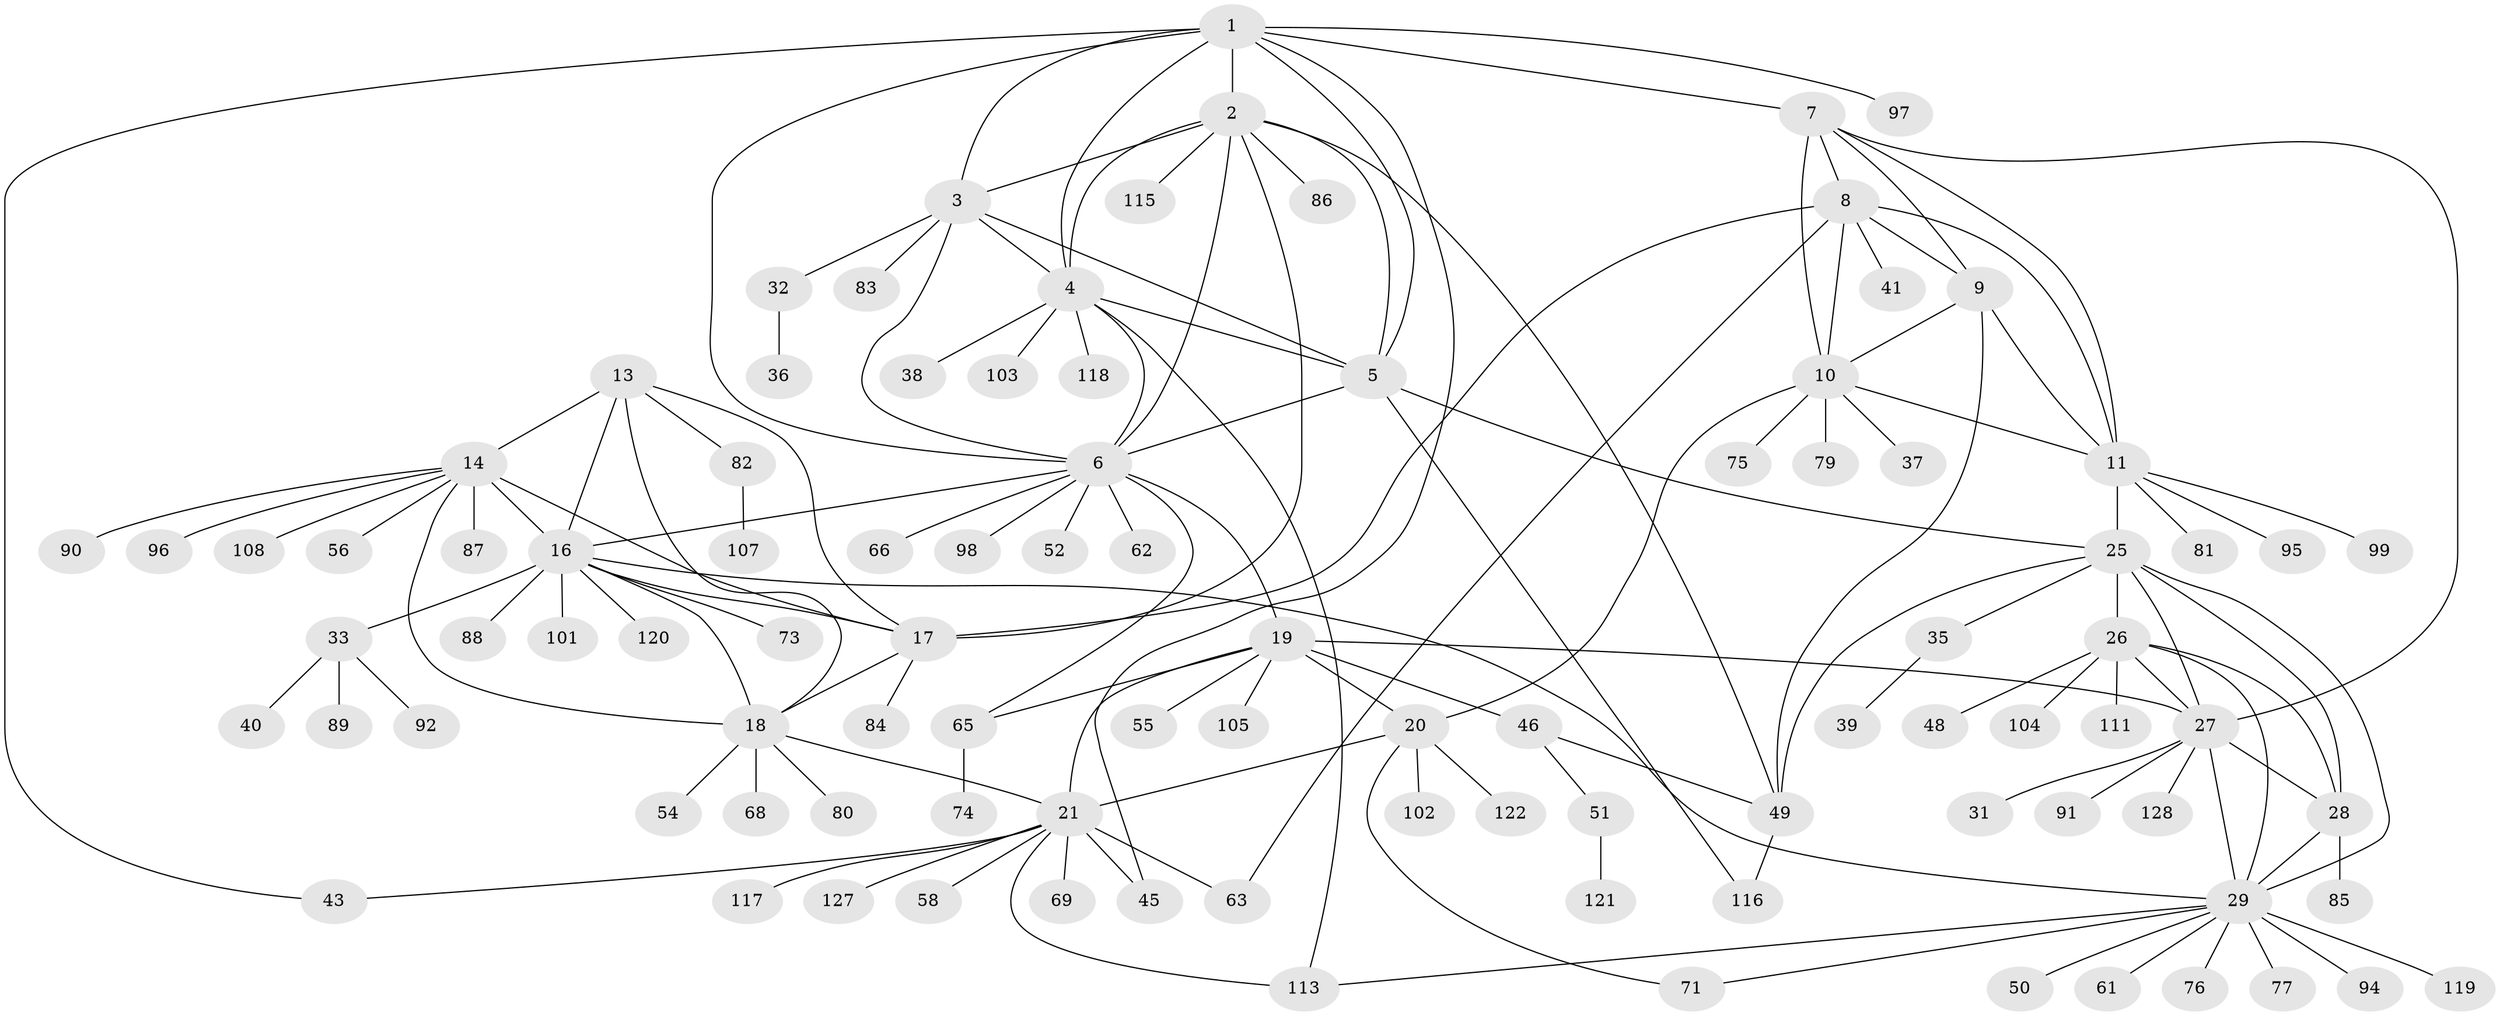 // original degree distribution, {10: 0.0390625, 9: 0.0546875, 8: 0.0546875, 13: 0.0078125, 7: 0.0234375, 6: 0.0390625, 12: 0.0078125, 15: 0.0078125, 1: 0.6015625, 2: 0.09375, 5: 0.015625, 3: 0.0546875}
// Generated by graph-tools (version 1.1) at 2025/11/02/27/25 16:11:29]
// undirected, 98 vertices, 145 edges
graph export_dot {
graph [start="1"]
  node [color=gray90,style=filled];
  1 [super="+72"];
  2 [super="+64"];
  3 [super="+112"];
  4 [super="+93"];
  5 [super="+125"];
  6 [super="+34"];
  7 [super="+106"];
  8 [super="+123"];
  9 [super="+59"];
  10 [super="+12"];
  11 [super="+67"];
  13 [super="+78"];
  14 [super="+15"];
  16 [super="+42"];
  17 [super="+110"];
  18 [super="+124"];
  19 [super="+23"];
  20 [super="+22"];
  21 [super="+24"];
  25 [super="+30"];
  26 [super="+60"];
  27;
  28;
  29 [super="+44"];
  31;
  32;
  33 [super="+47"];
  35;
  36;
  37 [super="+126"];
  38;
  39;
  40;
  41;
  43 [super="+57"];
  45 [super="+53"];
  46;
  48;
  49 [super="+70"];
  50;
  51;
  52;
  54;
  55;
  56;
  58;
  61;
  62;
  63;
  65;
  66;
  68;
  69;
  71 [super="+100"];
  73;
  74;
  75;
  76;
  77;
  79;
  80;
  81;
  82;
  83;
  84;
  85;
  86;
  87;
  88;
  89;
  90;
  91;
  92;
  94;
  95;
  96;
  97 [super="+109"];
  98;
  99;
  101;
  102;
  103;
  104;
  105;
  107;
  108;
  111;
  113 [super="+114"];
  115;
  116;
  117;
  118;
  119;
  120;
  121;
  122;
  127;
  128;
  1 -- 2;
  1 -- 3;
  1 -- 4;
  1 -- 5;
  1 -- 6;
  1 -- 7;
  1 -- 43;
  1 -- 45;
  1 -- 97;
  2 -- 3;
  2 -- 4;
  2 -- 5;
  2 -- 6;
  2 -- 17;
  2 -- 86;
  2 -- 115;
  2 -- 49;
  3 -- 4;
  3 -- 5;
  3 -- 6;
  3 -- 32;
  3 -- 83;
  4 -- 5;
  4 -- 6;
  4 -- 38;
  4 -- 103;
  4 -- 118;
  4 -- 113;
  5 -- 6;
  5 -- 116;
  5 -- 25;
  6 -- 19;
  6 -- 52;
  6 -- 62;
  6 -- 65;
  6 -- 66;
  6 -- 98;
  6 -- 16;
  7 -- 8;
  7 -- 9;
  7 -- 10 [weight=2];
  7 -- 11;
  7 -- 27;
  8 -- 9;
  8 -- 10 [weight=2];
  8 -- 11;
  8 -- 17;
  8 -- 41;
  8 -- 63;
  9 -- 10 [weight=2];
  9 -- 11;
  9 -- 49;
  10 -- 11 [weight=2];
  10 -- 79;
  10 -- 75;
  10 -- 20;
  10 -- 37;
  11 -- 95;
  11 -- 99;
  11 -- 81;
  11 -- 25;
  13 -- 14 [weight=2];
  13 -- 16;
  13 -- 17;
  13 -- 18;
  13 -- 82;
  14 -- 16 [weight=2];
  14 -- 17 [weight=2];
  14 -- 18 [weight=2];
  14 -- 56;
  14 -- 96;
  14 -- 108;
  14 -- 87;
  14 -- 90;
  16 -- 17;
  16 -- 18;
  16 -- 29;
  16 -- 33;
  16 -- 73;
  16 -- 88;
  16 -- 101;
  16 -- 120;
  17 -- 18;
  17 -- 84;
  18 -- 54;
  18 -- 68;
  18 -- 80;
  18 -- 21;
  19 -- 20 [weight=4];
  19 -- 21 [weight=4];
  19 -- 65;
  19 -- 105;
  19 -- 46;
  19 -- 55;
  19 -- 27;
  20 -- 21 [weight=4];
  20 -- 71;
  20 -- 122;
  20 -- 102;
  21 -- 45;
  21 -- 58;
  21 -- 117;
  21 -- 127;
  21 -- 69;
  21 -- 43;
  21 -- 113;
  21 -- 63;
  25 -- 26 [weight=2];
  25 -- 27 [weight=2];
  25 -- 28 [weight=2];
  25 -- 29 [weight=2];
  25 -- 35;
  25 -- 49;
  26 -- 27;
  26 -- 28;
  26 -- 29;
  26 -- 48;
  26 -- 104;
  26 -- 111;
  27 -- 28;
  27 -- 29;
  27 -- 31;
  27 -- 91;
  27 -- 128;
  28 -- 29;
  28 -- 85;
  29 -- 50;
  29 -- 61;
  29 -- 71;
  29 -- 76;
  29 -- 77;
  29 -- 94;
  29 -- 113;
  29 -- 119;
  32 -- 36;
  33 -- 40;
  33 -- 89;
  33 -- 92;
  35 -- 39;
  46 -- 49;
  46 -- 51;
  49 -- 116;
  51 -- 121;
  65 -- 74;
  82 -- 107;
}
